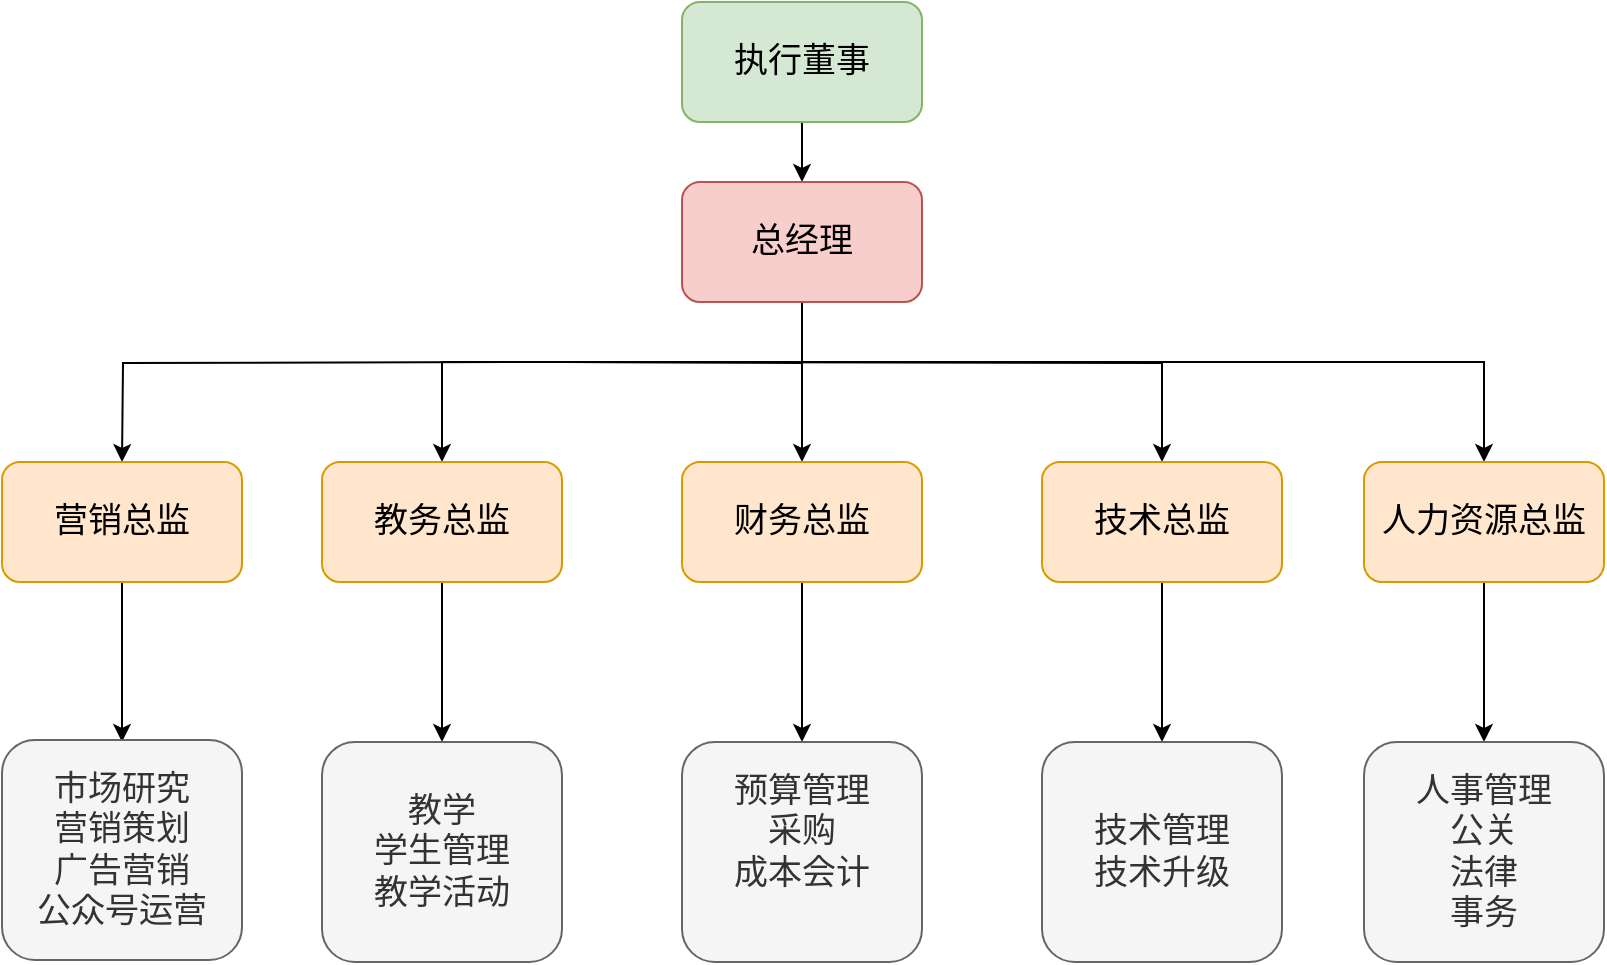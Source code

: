 <mxfile version="10.6.5" type="github"><diagram id="-_oVrOdCQCF2ox1JaDf6" name="Page-1"><mxGraphModel dx="1353" dy="773" grid="0" gridSize="10" guides="1" tooltips="1" connect="1" arrows="1" fold="1" page="1" pageScale="1" pageWidth="827" pageHeight="1169" math="0" shadow="0"><root><mxCell id="0"/><mxCell id="1" parent="0"/><mxCell id="cT-NTPE3A9bwr0N4KqqJ-11" value="" style="edgeStyle=orthogonalEdgeStyle;rounded=0;orthogonalLoop=1;jettySize=auto;html=1;fontSize=17;" parent="1" source="cT-NTPE3A9bwr0N4KqqJ-1" target="cT-NTPE3A9bwr0N4KqqJ-2" edge="1"><mxGeometry relative="1" as="geometry"/></mxCell><mxCell id="cT-NTPE3A9bwr0N4KqqJ-1" value="执行董事" style="rounded=1;whiteSpace=wrap;html=1;fillColor=#d5e8d4;strokeColor=#82b366;fontSize=17;" parent="1" vertex="1"><mxGeometry x="354" y="160" width="120" height="60" as="geometry"/></mxCell><mxCell id="cT-NTPE3A9bwr0N4KqqJ-6" value="" style="edgeStyle=orthogonalEdgeStyle;rounded=0;orthogonalLoop=1;jettySize=auto;html=1;fontSize=17;" parent="1" target="cT-NTPE3A9bwr0N4KqqJ-5" edge="1"><mxGeometry relative="1" as="geometry"><mxPoint x="294" y="340" as="sourcePoint"/></mxGeometry></mxCell><mxCell id="cT-NTPE3A9bwr0N4KqqJ-8" value="" style="edgeStyle=orthogonalEdgeStyle;rounded=0;orthogonalLoop=1;jettySize=auto;html=1;fontSize=17;" parent="1" edge="1"><mxGeometry relative="1" as="geometry"><mxPoint x="294" y="340" as="sourcePoint"/><mxPoint x="74" y="390" as="targetPoint"/></mxGeometry></mxCell><mxCell id="cT-NTPE3A9bwr0N4KqqJ-10" value="" style="edgeStyle=orthogonalEdgeStyle;rounded=0;orthogonalLoop=1;jettySize=auto;html=1;fontSize=17;" parent="1" target="cT-NTPE3A9bwr0N4KqqJ-9" edge="1"><mxGeometry relative="1" as="geometry"><mxPoint x="414" y="340" as="sourcePoint"/><Array as="points"><mxPoint x="314" y="340"/><mxPoint x="224" y="340"/></Array></mxGeometry></mxCell><mxCell id="cT-NTPE3A9bwr0N4KqqJ-13" value="" style="edgeStyle=orthogonalEdgeStyle;rounded=0;orthogonalLoop=1;jettySize=auto;html=1;fontSize=17;" parent="1" target="cT-NTPE3A9bwr0N4KqqJ-12" edge="1"><mxGeometry relative="1" as="geometry"><mxPoint x="294" y="340" as="sourcePoint"/></mxGeometry></mxCell><mxCell id="cT-NTPE3A9bwr0N4KqqJ-21" value="" style="edgeStyle=orthogonalEdgeStyle;rounded=0;orthogonalLoop=1;jettySize=auto;html=1;fontSize=17;" parent="1" source="cT-NTPE3A9bwr0N4KqqJ-2" target="cT-NTPE3A9bwr0N4KqqJ-20" edge="1"><mxGeometry relative="1" as="geometry"><Array as="points"><mxPoint x="414" y="340"/><mxPoint x="755" y="340"/></Array></mxGeometry></mxCell><mxCell id="cT-NTPE3A9bwr0N4KqqJ-2" value="总经理" style="rounded=1;whiteSpace=wrap;html=1;fillColor=#f8cecc;strokeColor=#b85450;fontSize=17;" parent="1" vertex="1"><mxGeometry x="354" y="250" width="120" height="60" as="geometry"/></mxCell><mxCell id="cT-NTPE3A9bwr0N4KqqJ-23" value="" style="edgeStyle=orthogonalEdgeStyle;rounded=0;orthogonalLoop=1;jettySize=auto;html=1;fontSize=17;" parent="1" source="cT-NTPE3A9bwr0N4KqqJ-20" target="cT-NTPE3A9bwr0N4KqqJ-22" edge="1"><mxGeometry relative="1" as="geometry"/></mxCell><mxCell id="cT-NTPE3A9bwr0N4KqqJ-20" value="人力资源总监" style="rounded=1;whiteSpace=wrap;html=1;fillColor=#ffe6cc;strokeColor=#d79b00;fontSize=17;" parent="1" vertex="1"><mxGeometry x="695" y="390" width="120" height="60" as="geometry"/></mxCell><mxCell id="cT-NTPE3A9bwr0N4KqqJ-22" value="人事管理&lt;br style=&quot;font-size: 17px;&quot;&gt;公关&lt;br style=&quot;font-size: 17px;&quot;&gt;法律&lt;br style=&quot;font-size: 17px;&quot;&gt;事务&lt;br style=&quot;font-size: 17px;&quot;&gt;" style="rounded=1;whiteSpace=wrap;html=1;fillColor=#f5f5f5;strokeColor=#666666;fontColor=#333333;fontSize=17;" parent="1" vertex="1"><mxGeometry x="695" y="530" width="120" height="110" as="geometry"/></mxCell><mxCell id="cT-NTPE3A9bwr0N4KqqJ-25" value="" style="edgeStyle=orthogonalEdgeStyle;rounded=0;orthogonalLoop=1;jettySize=auto;html=1;fontSize=17;" parent="1" source="cT-NTPE3A9bwr0N4KqqJ-12" target="cT-NTPE3A9bwr0N4KqqJ-24" edge="1"><mxGeometry relative="1" as="geometry"/></mxCell><mxCell id="cT-NTPE3A9bwr0N4KqqJ-12" value="技术总监" style="rounded=1;whiteSpace=wrap;html=1;fillColor=#ffe6cc;strokeColor=#d79b00;fontSize=17;" parent="1" vertex="1"><mxGeometry x="534" y="390" width="120" height="60" as="geometry"/></mxCell><mxCell id="cT-NTPE3A9bwr0N4KqqJ-24" value="技术管理&lt;br style=&quot;font-size: 17px;&quot;&gt;技术升级&lt;br style=&quot;font-size: 17px;&quot;&gt;" style="rounded=1;whiteSpace=wrap;html=1;fillColor=#f5f5f5;strokeColor=#666666;fontColor=#333333;fontSize=17;" parent="1" vertex="1"><mxGeometry x="534" y="530" width="120" height="110" as="geometry"/></mxCell><mxCell id="cT-NTPE3A9bwr0N4KqqJ-17" value="" style="edgeStyle=orthogonalEdgeStyle;rounded=0;orthogonalLoop=1;jettySize=auto;html=1;fontSize=17;" parent="1" source="cT-NTPE3A9bwr0N4KqqJ-9" target="cT-NTPE3A9bwr0N4KqqJ-16" edge="1"><mxGeometry relative="1" as="geometry"/></mxCell><mxCell id="cT-NTPE3A9bwr0N4KqqJ-9" value="教务总监" style="rounded=1;whiteSpace=wrap;html=1;fillColor=#ffe6cc;strokeColor=#d79b00;fontSize=17;" parent="1" vertex="1"><mxGeometry x="174" y="390" width="120" height="60" as="geometry"/></mxCell><mxCell id="cT-NTPE3A9bwr0N4KqqJ-16" value="教学&lt;br style=&quot;font-size: 17px;&quot;&gt;学生管理&lt;br style=&quot;font-size: 17px;&quot;&gt;教学活动&lt;br style=&quot;font-size: 17px;&quot;&gt;" style="rounded=1;whiteSpace=wrap;html=1;fillColor=#f5f5f5;strokeColor=#666666;fontColor=#333333;fontSize=17;" parent="1" vertex="1"><mxGeometry x="174" y="530" width="120" height="110" as="geometry"/></mxCell><mxCell id="cT-NTPE3A9bwr0N4KqqJ-15" value="" style="edgeStyle=orthogonalEdgeStyle;rounded=0;orthogonalLoop=1;jettySize=auto;html=1;fontSize=17;" parent="1" edge="1"><mxGeometry relative="1" as="geometry"><mxPoint x="74" y="450" as="sourcePoint"/><mxPoint x="74" y="530" as="targetPoint"/></mxGeometry></mxCell><mxCell id="cT-NTPE3A9bwr0N4KqqJ-7" value="营销总监" style="rounded=1;whiteSpace=wrap;html=1;fillColor=#ffe6cc;strokeColor=#d79b00;fontSize=17;" parent="1" vertex="1"><mxGeometry x="14" y="390" width="120" height="60" as="geometry"/></mxCell><mxCell id="cT-NTPE3A9bwr0N4KqqJ-14" value="市场研究&lt;br style=&quot;font-size: 17px;&quot;&gt;营销策划&lt;br style=&quot;font-size: 17px;&quot;&gt;广告营销&lt;br style=&quot;font-size: 17px;&quot;&gt;公众号运营&lt;br style=&quot;font-size: 17px;&quot;&gt;" style="rounded=1;whiteSpace=wrap;html=1;fillColor=#f5f5f5;strokeColor=#666666;fontColor=#333333;fontSize=17;" parent="1" vertex="1"><mxGeometry x="14" y="529" width="120" height="110" as="geometry"/></mxCell><mxCell id="cT-NTPE3A9bwr0N4KqqJ-19" value="" style="edgeStyle=orthogonalEdgeStyle;rounded=0;orthogonalLoop=1;jettySize=auto;html=1;fontSize=17;" parent="1" source="cT-NTPE3A9bwr0N4KqqJ-5" target="cT-NTPE3A9bwr0N4KqqJ-18" edge="1"><mxGeometry relative="1" as="geometry"/></mxCell><mxCell id="cT-NTPE3A9bwr0N4KqqJ-5" value="财务总监" style="rounded=1;whiteSpace=wrap;html=1;fillColor=#ffe6cc;strokeColor=#d79b00;fontSize=17;" parent="1" vertex="1"><mxGeometry x="354" y="390" width="120" height="60" as="geometry"/></mxCell><mxCell id="cT-NTPE3A9bwr0N4KqqJ-18" value="预算管理&lt;br style=&quot;font-size: 17px;&quot;&gt;采购&lt;br style=&quot;font-size: 17px;&quot;&gt;成本会计&lt;br style=&quot;font-size: 17px;&quot;&gt;&lt;br style=&quot;font-size: 17px;&quot;&gt;" style="rounded=1;whiteSpace=wrap;html=1;fillColor=#f5f5f5;strokeColor=#666666;fontColor=#333333;fontSize=17;" parent="1" vertex="1"><mxGeometry x="354" y="530" width="120" height="110" as="geometry"/></mxCell></root></mxGraphModel></diagram></mxfile>